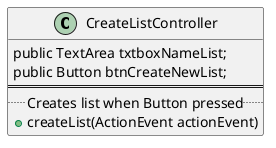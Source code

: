 @startuml
class CreateListController{
    public TextArea txtboxNameList;
    public Button btnCreateNewList;
==
.. Creates list when Button pressed ..
+ createList(ActionEvent actionEvent)
}

@enduml